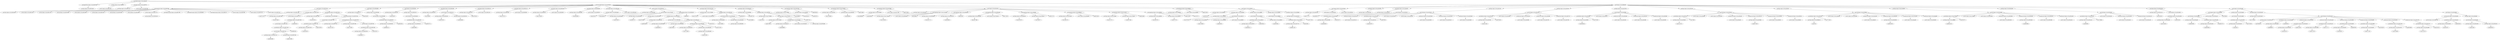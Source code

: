strict digraph  {
<_ast.alias object at 0xa18927a90>;
<_ast.ImportFrom object at 0xa189279d0>;
<_ast.Str object at 0xa18927950>;
<_ast.Expr object at 0xa17db2e50>;
<_ast.Store object at 0x10295c290>;
<_ast.Name object at 0xa18927a10>;
<_ast.Str object at 0xa189278d0>;
<_ast.Assign object at 0xa1aa06750>;
<_ast.arg object at 0xa18927910>;
<_ast.arg object at 0xa18927310>;
<_ast.arg object at 0xa18927890>;
<_ast.arg object at 0xa18927f90>;
<_ast.arg object at 0xa18927810>;
<_ast.arg object at 0xa189276d0>;
<_ast.arg object at 0xa18927fd0>;
<_ast.Load object at 0x10295c1d0>;
<_ast.List object at 0xa18927710>;
<_ast.NameConstant object at 0xa189275d0>;
<_ast.NameConstant object at 0xa18eb3e90>;
<_ast.NameConstant object at 0xa1afa0110>;
<_ast.Str object at 0xa18927690>;
<_ast.Str object at 0xa18927510>;
<_ast.Str object at 0xa18927610>;
<_ast.arguments object at 0xa18927990>;
<_ast.Name object at 0xa18927590>;
Load7212373;
<_ast.Name object at 0xa189274d0>;
Store8578409;
<_ast.Name object at 0xa18927210>;
Load3826489;
<_ast.Name object at 0xa189272d0>;
Load6118598;
<_ast.Call object at 0xa18927410>;
<_ast.Attribute object at 0xa18927190>;
Load8666199;
<_ast.Call object at 0xa18927350>;
<_ast.Attribute object at 0xa189270d0>;
Load6394516;
<_ast.Call object at 0xa18927110>;
<_ast.Assign object at 0xa189271d0>;
<_ast.Name object at 0xa189273d0>;
Store3654790;
<_ast.Add object at 0x10295cc90>;
<_ast.Name object at 0xa18927c90>;
Load5645456;
<_ast.Attribute object at 0xa18927790>;
Load4728709;
<_ast.Call object at 0xa189277d0>;
<_ast.Name object at 0xa18927150>;
Store7057150;
<_ast.Name object at 0xa18927490>;
Load1725438;
<_ast.Name object at 0xa199327d0>;
Load3668171;
<_ast.Attribute object at 0xa18927e90>;
Load9136512;
<_ast.Call object at 0xa18927f50>;
<_ast.comprehension object at 0xa18927550>;
<_ast.ListComp object at 0xa18927390>;
<_ast.AugAssign object at 0xa18927290>;
<_ast.If object at 0xa18927450>;
<_ast.Name object at 0xa19932710>;
Load4914997;
<_ast.Name object at 0xa199325d0>;
Load9906114;
<_ast.Attribute object at 0xa19932610>;
Load5622931;
<_ast.Call object at 0xa19932690>;
<_ast.Expr object at 0xa199326d0>;
<_ast.If object at 0xa16934090>;
<_ast.Name object at 0xa19932550>;
Load4345487;
<_ast.Name object at 0xa19932410>;
Load9239645;
<_ast.Attribute object at 0xa19932450>;
Load6255772;
<_ast.Call object at 0xa199324d0>;
<_ast.Expr object at 0xa19932510>;
<_ast.If object at 0xa19932590>;
<_ast.Name object at 0xa19932350>;
Store505985;
<_ast.Name object at 0xa199322d0>;
Load8255419;
<_ast.Name object at 0xa19932250>;
Load9404889;
<_ast.Call object at 0xa19932310>;
<_ast.Assign object at 0xa19932390>;
<_ast.Name object at 0xa19932190>;
Store5783210;
<_ast.Str object at 0xa19932150>;
<_ast.Assign object at 0xa19932210>;
<_ast.Name object at 0xa199320d0>;
Store3276174;
<_ast.Str object at 0xa19932090>;
<_ast.Assign object at 0xa19932110>;
<_ast.Name object at 0xa19932910>;
Store1193455;
<_ast.Str object at 0xa19932950>;
<_ast.Assign object at 0xa19932050>;
<_ast.Name object at 0xa19932f90>;
Store9530605;
<_ast.Str object at 0xa19932f10>;
<_ast.Assign object at 0xa19932fd0>;
<_ast.Name object at 0xa19932e90>;
Store923410;
<_ast.Str object at 0xa19932e50>;
<_ast.Assign object at 0xa19932ed0>;
<_ast.Name object at 0xa19932dd0>;
Store3363879;
<_ast.Name object at 0xa19932d90>;
Load4025932;
<_ast.Name object at 0xa19932d50>;
Load3981157;
<_ast.Call object at 0xa17f16cd0>;
<_ast.Name object at 0xa19932cd0>;
Store9730588;
<_ast.Name object at 0xa19932c50>;
Load5620565;
<_ast.Mod object at 0x102961090>;
<_ast.Name object at 0xa19932bd0>;
Load9439675;
<_ast.Name object at 0xa19932b90>;
Load2798527;
<_ast.Name object at 0xa19932b10>;
Load2720406;
<_ast.Name object at 0xa19932a90>;
Load5531852;
<_ast.Index object at 0xa19932ad0>;
<_ast.Subscript object at 0xa19932b50>;
Load1791763;
<_ast.Tuple object at 0xa19932c10>;
Load1032211;
<_ast.BinOp object at 0xa19932c90>;
<_ast.AugAssign object at 0xa19932d10>;
Add800622;
<_ast.For object at 0xa19932e10>;
<_ast.Name object at 0xa1c320d90>;
Store1537528;
<_ast.Str object at 0xa19932a10>;
<_ast.Name object at 0xa19932f50>;
Load7229944;
<_ast.Num object at 0xa19932850>;
<_ast.Index object at 0xa19932650>;
<_ast.Subscript object at 0xa199321d0>;
Load2439098;
<_ast.BinOp object at 0xa19932a50>;
Mod9300373;
<_ast.Assign object at 0xa1a191150>;
<_ast.Name object at 0xa19ed39d0>;
Store3667705;
<_ast.Name object at 0xa17f16090>;
Load613444;
<_ast.Name object at 0xa17f163d0>;
Load2576621;
<_ast.Name object at 0xa1aabe210>;
Load4369863;
<_ast.Sub object at 0x10295cd50>;
<_ast.Num object at 0xa1687ed90>;
<_ast.BinOp object at 0xa18cb4ed0>;
<_ast.Tuple object at 0xa17f16c10>;
Load8677614;
<_ast.BinOp object at 0xa1a907f50>;
Mod4366863;
<_ast.Assign object at 0xa16e2ab10>;
<_ast.Name object at 0xa1a27dd90>;
Store9559181;
<_ast.Name object at 0xa1a9e4090>;
Load393728;
<_ast.AugAssign object at 0xa1ad21e50>;
Add3390236;
<_ast.Name object at 0xa1aa03250>;
Store7330648;
<_ast.Name object at 0xa1b065450>;
Load4090064;
<_ast.AugAssign object at 0xa17dcf350>;
Add5754892;
<_ast.Name object at 0xa197e9390>;
Store3680982;
<_ast.Str object at 0xa18c17390>;
<_ast.AugAssign object at 0xa1af72990>;
Add3735944;
<_ast.Name object at 0xa1a09ca50>;
Load4038046;
<_ast.Name object at 0xa1744ea50>;
Store2349282;
<_ast.Str object at 0xa16934950>;
<_ast.AugAssign object at 0xa17447f90>;
Add1388902;
<_ast.Name object at 0xa16934b50>;
Store4431712;
<_ast.Name object at 0xa16934150>;
Load9448945;
<_ast.AugAssign object at 0xa16934b10>;
Add4502087;
<_ast.Name object at 0xa16934a90>;
Store1877388;
<_ast.Str object at 0xa17fa3190>;
<_ast.AugAssign object at 0xa16934ad0>;
Add1113676;
<_ast.Name object at 0xa16d62c90>;
Store8763570;
<_ast.Name object at 0xa167f9a10>;
Load7306577;
<_ast.AugAssign object at 0xa1c0d3490>;
Add3313179;
<_ast.Name object at 0xa1a974650>;
Store2894176;
<_ast.Str object at 0xa183baf50>;
<_ast.AugAssign object at 0xa18df4a50>;
Add4023349;
<_ast.Name object at 0xa1c519bd0>;
Store9110721;
<_ast.Name object at 0xa17f1fa50>;
Load8072486;
<_ast.AugAssign object at 0xa1a1ca150>;
Add3304398;
<_ast.Name object at 0xa1ad4f550>;
Store5920735;
<_ast.Name object at 0xa1ad4f350>;
Load8707730;
<_ast.AugAssign object at 0xa1ad4f3d0>;
Add5224283;
<_ast.If object at 0xa18cc8150>;
<_ast.Name object at 0xa1ad4f2d0>;
Store743712;
<_ast.Str object at 0xa1ad4f490>;
<_ast.AugAssign object at 0xa1ad4f450>;
Add4720350;
<_ast.Name object at 0xa1ad4f410>;
Load2826120;
<_ast.Name object at 0xa1ad4f390>;
Store7970522;
<_ast.Name object at 0xa1ad4f310>;
Load1764039;
<_ast.Name object at 0xa1ad4f090>;
Load622602;
<_ast.Str object at 0xa1ad4f290>;
<_ast.Call object at 0xa1ad4f110>;
<_ast.Assign object at 0xa1ad4f190>;
<_ast.Name object at 0xa1ad4f150>;
Load3485121;
<_ast.Attribute object at 0xa1ad4f210>;
Load9196214;
<_ast.Name object at 0xa1ad4f610>;
Load5033641;
<_ast.Call object at 0xa1ad4f1d0>;
<_ast.Expr object at 0xa1ad4ff50>;
<_ast.Name object at 0xa1a5e7710>;
Load6621140;
<_ast.Attribute object at 0xa1ad4f050>;
Load319651;
<_ast.Call object at 0xa1ad4fd50>;
<_ast.Expr object at 0xa1ad4f0d0>;
<_ast.Name object at 0xa1af22c50>;
Load5472799;
<_ast.Return object at 0xa1af2b890>;
<_ast.If object at 0xa1ad4f250>;
<_ast.FunctionDef object at 0xa1a9070d0>;
<_ast.Name object at 0xa1af22310>;
Load4721774;
<_ast.Eq object at 0x102961a90>;
<_ast.Str object at 0xa1af22b10>;
<_ast.Compare object at 0xa1af22ed0>;
<_ast.alias object at 0xa1af22250>;
<_ast.Import object at 0xa1ab32650>;
<_ast.Name object at 0xa1af22050>;
Store8389774;
<_ast.Name object at 0xa1af22090>;
Load3484338;
<_ast.Attribute object at 0xa1af220d0>;
Load8184272;
<_ast.Str object at 0xa1af22110>;
<_ast.keyword object at 0xa1af22150>;
<_ast.Call object at 0xa1af22d10>;
<_ast.Assign object at 0xa1aabed50>;
<_ast.Name object at 0xa1af22210>;
Load1823570;
<_ast.Attribute object at 0xa1af22290>;
Load987569;
<_ast.Str object at 0xa1af22350>;
<_ast.Str object at 0xa1af222d0>;
<_ast.Str object at 0xa1af22390>;
<_ast.keyword object at 0xa1af223d0>;
<_ast.Str object at 0xa1af22410>;
<_ast.keyword object at 0xa1af22450>;
<_ast.Str object at 0xa1af22490>;
<_ast.keyword object at 0xa1af224d0>;
<_ast.Call object at 0xa1af22190>;
<_ast.Expr object at 0xa1af221d0>;
<_ast.Name object at 0xa1af22590>;
Load2221444;
<_ast.Attribute object at 0xa1af225d0>;
Load9793630;
<_ast.Str object at 0xa1af22650>;
<_ast.Str object at 0xa1af226d0>;
<_ast.keyword object at 0xa1af22610>;
<_ast.Str object at 0xa1af22750>;
<_ast.keyword object at 0xa1af22690>;
<_ast.Str object at 0xa1af227d0>;
<_ast.keyword object at 0xa1af22710>;
<_ast.Call object at 0xa1af22510>;
<_ast.Expr object at 0xa1af22550>;
<_ast.Name object at 0xa1af22f50>;
Load2858244;
<_ast.Attribute object at 0xa1af22f90>;
Load3155852;
<_ast.Str object at 0xa1af22f10>;
<_ast.Str object at 0xa1af22e50>;
<_ast.keyword object at 0xa1af22e90>;
<_ast.Str object at 0xa1af22dd0>;
<_ast.keyword object at 0xa1af22e10>;
<_ast.Str object at 0xa1af22d50>;
<_ast.keyword object at 0xa1af22d90>;
<_ast.Call object at 0xa1af22fd0>;
<_ast.Expr object at 0xa1af22790>;
<_ast.Name object at 0xa1af22bd0>;
Load1214725;
<_ast.Attribute object at 0xa1af22c10>;
Load21696;
<_ast.Str object at 0xa1af22b90>;
<_ast.Str object at 0xa1af22b50>;
<_ast.Str object at 0xa1af22a90>;
<_ast.keyword object at 0xa1af22ad0>;
<_ast.Name object at 0xa1af229d0>;
Load8170236;
<_ast.keyword object at 0xa1af22a10>;
<_ast.Str object at 0xa1af22950>;
<_ast.keyword object at 0xa1af22990>;
<_ast.Str object at 0xa1af228d0>;
<_ast.keyword object at 0xa1af22910>;
<_ast.Call object at 0xa1af22c90>;
<_ast.Expr object at 0xa1af22cd0>;
<_ast.Name object at 0xa16b8dc10>;
Load7343;
<_ast.Attribute object at 0xa1af22850>;
Load7731388;
<_ast.Str object at 0xa1ae6c4d0>;
<_ast.Str object at 0xa1a923f50>;
<_ast.Str object at 0xa1afe6e10>;
<_ast.keyword object at 0xa16a24450>;
<_ast.Name object at 0xa18845590>;
Load9422505;
<_ast.keyword object at 0xa19942f50>;
<_ast.Str object at 0xa1afaaad0>;
<_ast.keyword object at 0xa17ba1650>;
<_ast.Str object at 0xa16cf4450>;
<_ast.keyword object at 0xa1afaa990>;
<_ast.Call object at 0xa1af22890>;
<_ast.Expr object at 0xa1af22810>;
<_ast.Name object at 0xa1aff8fd0>;
Load6441419;
<_ast.Attribute object at 0xa17fc6950>;
Load9248775;
<_ast.Str object at 0xa17e9fb10>;
<_ast.Str object at 0xa19932490>;
<_ast.Str object at 0xa19932290>;
<_ast.keyword object at 0xa19932890>;
<_ast.Name object at 0xa199323d0>;
Load4926094;
<_ast.keyword object at 0xa199328d0>;
<_ast.Str object at 0xa199329d0>;
<_ast.keyword object at 0xa19932810>;
<_ast.Str object at 0xa190c4410>;
<_ast.keyword object at 0xa190c4450>;
<_ast.Call object at 0xa16cae9d0>;
<_ast.Expr object at 0xa1c5e3850>;
<_ast.Name object at 0xa190c4310>;
Load563938;
<_ast.Attribute object at 0xa190c4350>;
Load1198684;
<_ast.Str object at 0xa190c42d0>;
<_ast.Str object at 0xa190c4250>;
<_ast.keyword object at 0xa190c4290>;
<_ast.Str object at 0xa190c41d0>;
<_ast.keyword object at 0xa190c4210>;
<_ast.Call object at 0xa190c4390>;
<_ast.Expr object at 0xa190c43d0>;
<_ast.Name object at 0xa190c4110>;
Store1943015;
<_ast.Name object at 0xa190c4090>;
Load7243019;
<_ast.Attribute object at 0xa190c4050>;
Load6354340;
<_ast.Call object at 0xa190c40d0>;
<_ast.Assign object at 0xa190c4190>;
<_ast.Name object at 0xa190c4ed0>;
Load6503892;
<_ast.Name object at 0xa190c4e50>;
Load9539594;
<_ast.Attribute object at 0xa190c4e90>;
Load4081779;
<_ast.Call object at 0xa190c4f50>;
<_ast.Num object at 0xa190c4e10>;
<_ast.Compare object at 0xa190c4f90>;
Eq7190264;
<_ast.Name object at 0xa190c4d10>;
Load34165;
<_ast.Attribute object at 0xa190c4d50>;
Load7782055;
<_ast.Call object at 0xa190c4d90>;
<_ast.Expr object at 0xa190c4dd0>;
<_ast.Name object at 0xa190c4c90>;
Store7200846;
<_ast.Name object at 0xa190c4c10>;
Load7883425;
<_ast.Name object at 0xa190c4b90>;
Load8696872;
<_ast.Attribute object at 0xa190c4bd0>;
Load4984554;
<_ast.Name object at 0xa190c4ad0>;
Load4503514;
<_ast.Attribute object at 0xa190c4b10>;
Load9213539;
<_ast.keyword object at 0xa190c4b50>;
<_ast.Name object at 0xa190c49d0>;
Load9131790;
<_ast.Attribute object at 0xa190c4a10>;
Load5721772;
<_ast.keyword object at 0xa190c4a50>;
<_ast.Name object at 0xa190c4910>;
Load5830911;
<_ast.Attribute object at 0xa190c4950>;
Load3636793;
<_ast.keyword object at 0xa190c4990>;
<_ast.Name object at 0xa190c4850>;
Load8712195;
<_ast.Attribute object at 0xa190c4890>;
Load7508276;
<_ast.keyword object at 0xa190c48d0>;
<_ast.Name object at 0xa190c4790>;
Load5705068;
<_ast.Attribute object at 0xa190c47d0>;
Load6303989;
<_ast.keyword object at 0xa190c4810>;
<_ast.Name object at 0xa190c46d0>;
Load1287183;
<_ast.Attribute object at 0xa190c4710>;
Load1454723;
<_ast.keyword object at 0xa190c4750>;
<_ast.Call object at 0xa190c4c50>;
<_ast.Assign object at 0xa190c4cd0>;
<_ast.Not object at 0x1029617d0>;
<_ast.Name object at 0xa190c45d0>;
Load1644797;
<_ast.Attribute object at 0xa190c4610>;
Load3833520;
<_ast.UnaryOp object at 0xa190c4650>;
<_ast.Name object at 0xa190c4550>;
Load223199;
<_ast.Name object at 0xa190c4510>;
Load5006745;
<_ast.Call object at 0xa190c4590>;
<_ast.Expr object at 0xa1a9c9ad0>;
<_ast.If object at 0xa190c4690>;
<_ast.If object at 0xa190c4490>;
<_ast.If object at 0xa189de290>;
<_ast.Module object at 0xa1aebaa50>;
<_ast.ImportFrom object at 0xa189279d0> -> <_ast.alias object at 0xa18927a90>;
<_ast.Expr object at 0xa17db2e50> -> <_ast.Str object at 0xa18927950>;
<_ast.Name object at 0xa18927a10> -> <_ast.Store object at 0x10295c290>;
<_ast.Assign object at 0xa1aa06750> -> <_ast.Name object at 0xa18927a10>;
<_ast.Assign object at 0xa1aa06750> -> <_ast.Str object at 0xa189278d0>;
<_ast.List object at 0xa18927710> -> <_ast.Load object at 0x10295c1d0>;
<_ast.arguments object at 0xa18927990> -> <_ast.arg object at 0xa18927910>;
<_ast.arguments object at 0xa18927990> -> <_ast.arg object at 0xa18927310>;
<_ast.arguments object at 0xa18927990> -> <_ast.arg object at 0xa18927890>;
<_ast.arguments object at 0xa18927990> -> <_ast.arg object at 0xa18927f90>;
<_ast.arguments object at 0xa18927990> -> <_ast.arg object at 0xa18927810>;
<_ast.arguments object at 0xa18927990> -> <_ast.arg object at 0xa189276d0>;
<_ast.arguments object at 0xa18927990> -> <_ast.arg object at 0xa18927fd0>;
<_ast.arguments object at 0xa18927990> -> <_ast.List object at 0xa18927710>;
<_ast.arguments object at 0xa18927990> -> <_ast.NameConstant object at 0xa189275d0>;
<_ast.arguments object at 0xa18927990> -> <_ast.NameConstant object at 0xa18eb3e90>;
<_ast.arguments object at 0xa18927990> -> <_ast.NameConstant object at 0xa1afa0110>;
<_ast.arguments object at 0xa18927990> -> <_ast.Str object at 0xa18927690>;
<_ast.arguments object at 0xa18927990> -> <_ast.Str object at 0xa18927510>;
<_ast.arguments object at 0xa18927990> -> <_ast.Str object at 0xa18927610>;
<_ast.Name object at 0xa18927590> -> Load7212373;
<_ast.Name object at 0xa189274d0> -> Store8578409;
<_ast.Name object at 0xa18927210> -> Load3826489;
<_ast.Name object at 0xa189272d0> -> Load6118598;
<_ast.Call object at 0xa18927410> -> <_ast.Name object at 0xa18927210>;
<_ast.Call object at 0xa18927410> -> <_ast.Name object at 0xa189272d0>;
<_ast.Attribute object at 0xa18927190> -> <_ast.Call object at 0xa18927410>;
<_ast.Attribute object at 0xa18927190> -> Load8666199;
<_ast.Call object at 0xa18927350> -> <_ast.Attribute object at 0xa18927190>;
<_ast.Attribute object at 0xa189270d0> -> <_ast.Call object at 0xa18927350>;
<_ast.Attribute object at 0xa189270d0> -> Load6394516;
<_ast.Call object at 0xa18927110> -> <_ast.Attribute object at 0xa189270d0>;
<_ast.Assign object at 0xa189271d0> -> <_ast.Name object at 0xa189274d0>;
<_ast.Assign object at 0xa189271d0> -> <_ast.Call object at 0xa18927110>;
<_ast.Name object at 0xa189273d0> -> Store3654790;
<_ast.Name object at 0xa18927c90> -> Load5645456;
<_ast.Attribute object at 0xa18927790> -> <_ast.Name object at 0xa18927c90>;
<_ast.Attribute object at 0xa18927790> -> Load4728709;
<_ast.Call object at 0xa189277d0> -> <_ast.Attribute object at 0xa18927790>;
<_ast.Name object at 0xa18927150> -> Store7057150;
<_ast.Name object at 0xa18927490> -> Load1725438;
<_ast.Name object at 0xa199327d0> -> Load3668171;
<_ast.Attribute object at 0xa18927e90> -> <_ast.Name object at 0xa199327d0>;
<_ast.Attribute object at 0xa18927e90> -> Load9136512;
<_ast.Call object at 0xa18927f50> -> <_ast.Attribute object at 0xa18927e90>;
<_ast.comprehension object at 0xa18927550> -> <_ast.Name object at 0xa18927150>;
<_ast.comprehension object at 0xa18927550> -> <_ast.Name object at 0xa18927490>;
<_ast.comprehension object at 0xa18927550> -> <_ast.Call object at 0xa18927f50>;
<_ast.ListComp object at 0xa18927390> -> <_ast.Call object at 0xa189277d0>;
<_ast.ListComp object at 0xa18927390> -> <_ast.comprehension object at 0xa18927550>;
<_ast.AugAssign object at 0xa18927290> -> <_ast.Name object at 0xa189273d0>;
<_ast.AugAssign object at 0xa18927290> -> <_ast.Add object at 0x10295cc90>;
<_ast.AugAssign object at 0xa18927290> -> <_ast.ListComp object at 0xa18927390>;
<_ast.If object at 0xa18927450> -> <_ast.Name object at 0xa18927590>;
<_ast.If object at 0xa18927450> -> <_ast.Assign object at 0xa189271d0>;
<_ast.If object at 0xa18927450> -> <_ast.AugAssign object at 0xa18927290>;
<_ast.Name object at 0xa19932710> -> Load4914997;
<_ast.Name object at 0xa199325d0> -> Load9906114;
<_ast.Attribute object at 0xa19932610> -> <_ast.Name object at 0xa199325d0>;
<_ast.Attribute object at 0xa19932610> -> Load5622931;
<_ast.Call object at 0xa19932690> -> <_ast.Attribute object at 0xa19932610>;
<_ast.Expr object at 0xa199326d0> -> <_ast.Call object at 0xa19932690>;
<_ast.If object at 0xa16934090> -> <_ast.Name object at 0xa19932710>;
<_ast.If object at 0xa16934090> -> <_ast.Expr object at 0xa199326d0>;
<_ast.Name object at 0xa19932550> -> Load4345487;
<_ast.Name object at 0xa19932410> -> Load9239645;
<_ast.Attribute object at 0xa19932450> -> <_ast.Name object at 0xa19932410>;
<_ast.Attribute object at 0xa19932450> -> Load6255772;
<_ast.Call object at 0xa199324d0> -> <_ast.Attribute object at 0xa19932450>;
<_ast.Expr object at 0xa19932510> -> <_ast.Call object at 0xa199324d0>;
<_ast.If object at 0xa19932590> -> <_ast.Name object at 0xa19932550>;
<_ast.If object at 0xa19932590> -> <_ast.Expr object at 0xa19932510>;
<_ast.Name object at 0xa19932350> -> Store505985;
<_ast.Name object at 0xa199322d0> -> Load8255419;
<_ast.Name object at 0xa19932250> -> Load9404889;
<_ast.Call object at 0xa19932310> -> <_ast.Name object at 0xa199322d0>;
<_ast.Call object at 0xa19932310> -> <_ast.Name object at 0xa19932250>;
<_ast.Assign object at 0xa19932390> -> <_ast.Name object at 0xa19932350>;
<_ast.Assign object at 0xa19932390> -> <_ast.Call object at 0xa19932310>;
<_ast.Name object at 0xa19932190> -> Store5783210;
<_ast.Assign object at 0xa19932210> -> <_ast.Name object at 0xa19932190>;
<_ast.Assign object at 0xa19932210> -> <_ast.Str object at 0xa19932150>;
<_ast.Name object at 0xa199320d0> -> Store3276174;
<_ast.Assign object at 0xa19932110> -> <_ast.Name object at 0xa199320d0>;
<_ast.Assign object at 0xa19932110> -> <_ast.Str object at 0xa19932090>;
<_ast.Name object at 0xa19932910> -> Store1193455;
<_ast.Assign object at 0xa19932050> -> <_ast.Name object at 0xa19932910>;
<_ast.Assign object at 0xa19932050> -> <_ast.Str object at 0xa19932950>;
<_ast.Name object at 0xa19932f90> -> Store9530605;
<_ast.Assign object at 0xa19932fd0> -> <_ast.Name object at 0xa19932f90>;
<_ast.Assign object at 0xa19932fd0> -> <_ast.Str object at 0xa19932f10>;
<_ast.Name object at 0xa19932e90> -> Store923410;
<_ast.Assign object at 0xa19932ed0> -> <_ast.Name object at 0xa19932e90>;
<_ast.Assign object at 0xa19932ed0> -> <_ast.Str object at 0xa19932e50>;
<_ast.Name object at 0xa19932dd0> -> Store3363879;
<_ast.Name object at 0xa19932d90> -> Load4025932;
<_ast.Name object at 0xa19932d50> -> Load3981157;
<_ast.Call object at 0xa17f16cd0> -> <_ast.Name object at 0xa19932d90>;
<_ast.Call object at 0xa17f16cd0> -> <_ast.Name object at 0xa19932d50>;
<_ast.Name object at 0xa19932cd0> -> Store9730588;
<_ast.Name object at 0xa19932c50> -> Load5620565;
<_ast.Name object at 0xa19932bd0> -> Load9439675;
<_ast.Name object at 0xa19932b90> -> Load2798527;
<_ast.Name object at 0xa19932b10> -> Load2720406;
<_ast.Name object at 0xa19932a90> -> Load5531852;
<_ast.Index object at 0xa19932ad0> -> <_ast.Name object at 0xa19932a90>;
<_ast.Subscript object at 0xa19932b50> -> <_ast.Name object at 0xa19932b10>;
<_ast.Subscript object at 0xa19932b50> -> <_ast.Index object at 0xa19932ad0>;
<_ast.Subscript object at 0xa19932b50> -> Load1791763;
<_ast.Tuple object at 0xa19932c10> -> <_ast.Name object at 0xa19932bd0>;
<_ast.Tuple object at 0xa19932c10> -> <_ast.Name object at 0xa19932b90>;
<_ast.Tuple object at 0xa19932c10> -> <_ast.Subscript object at 0xa19932b50>;
<_ast.Tuple object at 0xa19932c10> -> Load1032211;
<_ast.BinOp object at 0xa19932c90> -> <_ast.Name object at 0xa19932c50>;
<_ast.BinOp object at 0xa19932c90> -> <_ast.Mod object at 0x102961090>;
<_ast.BinOp object at 0xa19932c90> -> <_ast.Tuple object at 0xa19932c10>;
<_ast.AugAssign object at 0xa19932d10> -> <_ast.Name object at 0xa19932cd0>;
<_ast.AugAssign object at 0xa19932d10> -> Add800622;
<_ast.AugAssign object at 0xa19932d10> -> <_ast.BinOp object at 0xa19932c90>;
<_ast.For object at 0xa19932e10> -> <_ast.Name object at 0xa19932dd0>;
<_ast.For object at 0xa19932e10> -> <_ast.Call object at 0xa17f16cd0>;
<_ast.For object at 0xa19932e10> -> <_ast.AugAssign object at 0xa19932d10>;
<_ast.Name object at 0xa1c320d90> -> Store1537528;
<_ast.Name object at 0xa19932f50> -> Load7229944;
<_ast.Index object at 0xa19932650> -> <_ast.Num object at 0xa19932850>;
<_ast.Subscript object at 0xa199321d0> -> <_ast.Name object at 0xa19932f50>;
<_ast.Subscript object at 0xa199321d0> -> <_ast.Index object at 0xa19932650>;
<_ast.Subscript object at 0xa199321d0> -> Load2439098;
<_ast.BinOp object at 0xa19932a50> -> <_ast.Str object at 0xa19932a10>;
<_ast.BinOp object at 0xa19932a50> -> Mod9300373;
<_ast.BinOp object at 0xa19932a50> -> <_ast.Subscript object at 0xa199321d0>;
<_ast.Assign object at 0xa1a191150> -> <_ast.Name object at 0xa1c320d90>;
<_ast.Assign object at 0xa1a191150> -> <_ast.BinOp object at 0xa19932a50>;
<_ast.Name object at 0xa19ed39d0> -> Store3667705;
<_ast.Name object at 0xa17f16090> -> Load613444;
<_ast.Name object at 0xa17f163d0> -> Load2576621;
<_ast.Name object at 0xa1aabe210> -> Load4369863;
<_ast.BinOp object at 0xa18cb4ed0> -> <_ast.Name object at 0xa1aabe210>;
<_ast.BinOp object at 0xa18cb4ed0> -> <_ast.Sub object at 0x10295cd50>;
<_ast.BinOp object at 0xa18cb4ed0> -> <_ast.Num object at 0xa1687ed90>;
<_ast.Tuple object at 0xa17f16c10> -> <_ast.Name object at 0xa17f163d0>;
<_ast.Tuple object at 0xa17f16c10> -> <_ast.BinOp object at 0xa18cb4ed0>;
<_ast.Tuple object at 0xa17f16c10> -> Load8677614;
<_ast.BinOp object at 0xa1a907f50> -> <_ast.Name object at 0xa17f16090>;
<_ast.BinOp object at 0xa1a907f50> -> Mod4366863;
<_ast.BinOp object at 0xa1a907f50> -> <_ast.Tuple object at 0xa17f16c10>;
<_ast.Assign object at 0xa16e2ab10> -> <_ast.Name object at 0xa19ed39d0>;
<_ast.Assign object at 0xa16e2ab10> -> <_ast.BinOp object at 0xa1a907f50>;
<_ast.Name object at 0xa1a27dd90> -> Store9559181;
<_ast.Name object at 0xa1a9e4090> -> Load393728;
<_ast.AugAssign object at 0xa1ad21e50> -> <_ast.Name object at 0xa1a27dd90>;
<_ast.AugAssign object at 0xa1ad21e50> -> Add3390236;
<_ast.AugAssign object at 0xa1ad21e50> -> <_ast.Name object at 0xa1a9e4090>;
<_ast.Name object at 0xa1aa03250> -> Store7330648;
<_ast.Name object at 0xa1b065450> -> Load4090064;
<_ast.AugAssign object at 0xa17dcf350> -> <_ast.Name object at 0xa1aa03250>;
<_ast.AugAssign object at 0xa17dcf350> -> Add5754892;
<_ast.AugAssign object at 0xa17dcf350> -> <_ast.Name object at 0xa1b065450>;
<_ast.Name object at 0xa197e9390> -> Store3680982;
<_ast.AugAssign object at 0xa1af72990> -> <_ast.Name object at 0xa197e9390>;
<_ast.AugAssign object at 0xa1af72990> -> Add3735944;
<_ast.AugAssign object at 0xa1af72990> -> <_ast.Str object at 0xa18c17390>;
<_ast.Name object at 0xa1a09ca50> -> Load4038046;
<_ast.Name object at 0xa1744ea50> -> Store2349282;
<_ast.AugAssign object at 0xa17447f90> -> <_ast.Name object at 0xa1744ea50>;
<_ast.AugAssign object at 0xa17447f90> -> Add1388902;
<_ast.AugAssign object at 0xa17447f90> -> <_ast.Str object at 0xa16934950>;
<_ast.Name object at 0xa16934b50> -> Store4431712;
<_ast.Name object at 0xa16934150> -> Load9448945;
<_ast.AugAssign object at 0xa16934b10> -> <_ast.Name object at 0xa16934b50>;
<_ast.AugAssign object at 0xa16934b10> -> Add4502087;
<_ast.AugAssign object at 0xa16934b10> -> <_ast.Name object at 0xa16934150>;
<_ast.Name object at 0xa16934a90> -> Store1877388;
<_ast.AugAssign object at 0xa16934ad0> -> <_ast.Name object at 0xa16934a90>;
<_ast.AugAssign object at 0xa16934ad0> -> Add1113676;
<_ast.AugAssign object at 0xa16934ad0> -> <_ast.Str object at 0xa17fa3190>;
<_ast.Name object at 0xa16d62c90> -> Store8763570;
<_ast.Name object at 0xa167f9a10> -> Load7306577;
<_ast.AugAssign object at 0xa1c0d3490> -> <_ast.Name object at 0xa16d62c90>;
<_ast.AugAssign object at 0xa1c0d3490> -> Add3313179;
<_ast.AugAssign object at 0xa1c0d3490> -> <_ast.Name object at 0xa167f9a10>;
<_ast.Name object at 0xa1a974650> -> Store2894176;
<_ast.AugAssign object at 0xa18df4a50> -> <_ast.Name object at 0xa1a974650>;
<_ast.AugAssign object at 0xa18df4a50> -> Add4023349;
<_ast.AugAssign object at 0xa18df4a50> -> <_ast.Str object at 0xa183baf50>;
<_ast.Name object at 0xa1c519bd0> -> Store9110721;
<_ast.Name object at 0xa17f1fa50> -> Load8072486;
<_ast.AugAssign object at 0xa1a1ca150> -> <_ast.Name object at 0xa1c519bd0>;
<_ast.AugAssign object at 0xa1a1ca150> -> Add3304398;
<_ast.AugAssign object at 0xa1a1ca150> -> <_ast.Name object at 0xa17f1fa50>;
<_ast.Name object at 0xa1ad4f550> -> Store5920735;
<_ast.Name object at 0xa1ad4f350> -> Load8707730;
<_ast.AugAssign object at 0xa1ad4f3d0> -> <_ast.Name object at 0xa1ad4f550>;
<_ast.AugAssign object at 0xa1ad4f3d0> -> Add5224283;
<_ast.AugAssign object at 0xa1ad4f3d0> -> <_ast.Name object at 0xa1ad4f350>;
<_ast.If object at 0xa18cc8150> -> <_ast.Name object at 0xa1a09ca50>;
<_ast.If object at 0xa18cc8150> -> <_ast.AugAssign object at 0xa17447f90>;
<_ast.If object at 0xa18cc8150> -> <_ast.AugAssign object at 0xa16934b10>;
<_ast.If object at 0xa18cc8150> -> <_ast.AugAssign object at 0xa16934ad0>;
<_ast.If object at 0xa18cc8150> -> <_ast.AugAssign object at 0xa1c0d3490>;
<_ast.If object at 0xa18cc8150> -> <_ast.AugAssign object at 0xa18df4a50>;
<_ast.If object at 0xa18cc8150> -> <_ast.AugAssign object at 0xa1a1ca150>;
<_ast.If object at 0xa18cc8150> -> <_ast.AugAssign object at 0xa1ad4f3d0>;
<_ast.Name object at 0xa1ad4f2d0> -> Store743712;
<_ast.AugAssign object at 0xa1ad4f450> -> <_ast.Name object at 0xa1ad4f2d0>;
<_ast.AugAssign object at 0xa1ad4f450> -> Add4720350;
<_ast.AugAssign object at 0xa1ad4f450> -> <_ast.Str object at 0xa1ad4f490>;
<_ast.Name object at 0xa1ad4f410> -> Load2826120;
<_ast.Name object at 0xa1ad4f390> -> Store7970522;
<_ast.Name object at 0xa1ad4f310> -> Load1764039;
<_ast.Name object at 0xa1ad4f090> -> Load622602;
<_ast.Call object at 0xa1ad4f110> -> <_ast.Name object at 0xa1ad4f310>;
<_ast.Call object at 0xa1ad4f110> -> <_ast.Name object at 0xa1ad4f090>;
<_ast.Call object at 0xa1ad4f110> -> <_ast.Str object at 0xa1ad4f290>;
<_ast.Assign object at 0xa1ad4f190> -> <_ast.Name object at 0xa1ad4f390>;
<_ast.Assign object at 0xa1ad4f190> -> <_ast.Call object at 0xa1ad4f110>;
<_ast.Name object at 0xa1ad4f150> -> Load3485121;
<_ast.Attribute object at 0xa1ad4f210> -> <_ast.Name object at 0xa1ad4f150>;
<_ast.Attribute object at 0xa1ad4f210> -> Load9196214;
<_ast.Name object at 0xa1ad4f610> -> Load5033641;
<_ast.Call object at 0xa1ad4f1d0> -> <_ast.Attribute object at 0xa1ad4f210>;
<_ast.Call object at 0xa1ad4f1d0> -> <_ast.Name object at 0xa1ad4f610>;
<_ast.Expr object at 0xa1ad4ff50> -> <_ast.Call object at 0xa1ad4f1d0>;
<_ast.Name object at 0xa1a5e7710> -> Load6621140;
<_ast.Attribute object at 0xa1ad4f050> -> <_ast.Name object at 0xa1a5e7710>;
<_ast.Attribute object at 0xa1ad4f050> -> Load319651;
<_ast.Call object at 0xa1ad4fd50> -> <_ast.Attribute object at 0xa1ad4f050>;
<_ast.Expr object at 0xa1ad4f0d0> -> <_ast.Call object at 0xa1ad4fd50>;
<_ast.Name object at 0xa1af22c50> -> Load5472799;
<_ast.Return object at 0xa1af2b890> -> <_ast.Name object at 0xa1af22c50>;
<_ast.If object at 0xa1ad4f250> -> <_ast.Name object at 0xa1ad4f410>;
<_ast.If object at 0xa1ad4f250> -> <_ast.Assign object at 0xa1ad4f190>;
<_ast.If object at 0xa1ad4f250> -> <_ast.Expr object at 0xa1ad4ff50>;
<_ast.If object at 0xa1ad4f250> -> <_ast.Expr object at 0xa1ad4f0d0>;
<_ast.If object at 0xa1ad4f250> -> <_ast.Return object at 0xa1af2b890>;
<_ast.FunctionDef object at 0xa1a9070d0> -> <_ast.arguments object at 0xa18927990>;
<_ast.FunctionDef object at 0xa1a9070d0> -> <_ast.If object at 0xa18927450>;
<_ast.FunctionDef object at 0xa1a9070d0> -> <_ast.If object at 0xa16934090>;
<_ast.FunctionDef object at 0xa1a9070d0> -> <_ast.If object at 0xa19932590>;
<_ast.FunctionDef object at 0xa1a9070d0> -> <_ast.Assign object at 0xa19932390>;
<_ast.FunctionDef object at 0xa1a9070d0> -> <_ast.Assign object at 0xa19932210>;
<_ast.FunctionDef object at 0xa1a9070d0> -> <_ast.Assign object at 0xa19932110>;
<_ast.FunctionDef object at 0xa1a9070d0> -> <_ast.Assign object at 0xa19932050>;
<_ast.FunctionDef object at 0xa1a9070d0> -> <_ast.Assign object at 0xa19932fd0>;
<_ast.FunctionDef object at 0xa1a9070d0> -> <_ast.Assign object at 0xa19932ed0>;
<_ast.FunctionDef object at 0xa1a9070d0> -> <_ast.For object at 0xa19932e10>;
<_ast.FunctionDef object at 0xa1a9070d0> -> <_ast.Assign object at 0xa1a191150>;
<_ast.FunctionDef object at 0xa1a9070d0> -> <_ast.Assign object at 0xa16e2ab10>;
<_ast.FunctionDef object at 0xa1a9070d0> -> <_ast.AugAssign object at 0xa1ad21e50>;
<_ast.FunctionDef object at 0xa1a9070d0> -> <_ast.AugAssign object at 0xa17dcf350>;
<_ast.FunctionDef object at 0xa1a9070d0> -> <_ast.AugAssign object at 0xa1af72990>;
<_ast.FunctionDef object at 0xa1a9070d0> -> <_ast.If object at 0xa18cc8150>;
<_ast.FunctionDef object at 0xa1a9070d0> -> <_ast.AugAssign object at 0xa1ad4f450>;
<_ast.FunctionDef object at 0xa1a9070d0> -> <_ast.If object at 0xa1ad4f250>;
<_ast.Name object at 0xa1af22310> -> Load4721774;
<_ast.Compare object at 0xa1af22ed0> -> <_ast.Name object at 0xa1af22310>;
<_ast.Compare object at 0xa1af22ed0> -> <_ast.Eq object at 0x102961a90>;
<_ast.Compare object at 0xa1af22ed0> -> <_ast.Str object at 0xa1af22b10>;
<_ast.Import object at 0xa1ab32650> -> <_ast.alias object at 0xa1af22250>;
<_ast.Name object at 0xa1af22050> -> Store8389774;
<_ast.Name object at 0xa1af22090> -> Load3484338;
<_ast.Attribute object at 0xa1af220d0> -> <_ast.Name object at 0xa1af22090>;
<_ast.Attribute object at 0xa1af220d0> -> Load8184272;
<_ast.keyword object at 0xa1af22150> -> <_ast.Str object at 0xa1af22110>;
<_ast.Call object at 0xa1af22d10> -> <_ast.Attribute object at 0xa1af220d0>;
<_ast.Call object at 0xa1af22d10> -> <_ast.keyword object at 0xa1af22150>;
<_ast.Assign object at 0xa1aabed50> -> <_ast.Name object at 0xa1af22050>;
<_ast.Assign object at 0xa1aabed50> -> <_ast.Call object at 0xa1af22d10>;
<_ast.Name object at 0xa1af22210> -> Load1823570;
<_ast.Attribute object at 0xa1af22290> -> <_ast.Name object at 0xa1af22210>;
<_ast.Attribute object at 0xa1af22290> -> Load987569;
<_ast.keyword object at 0xa1af223d0> -> <_ast.Str object at 0xa1af22390>;
<_ast.keyword object at 0xa1af22450> -> <_ast.Str object at 0xa1af22410>;
<_ast.keyword object at 0xa1af224d0> -> <_ast.Str object at 0xa1af22490>;
<_ast.Call object at 0xa1af22190> -> <_ast.Attribute object at 0xa1af22290>;
<_ast.Call object at 0xa1af22190> -> <_ast.Str object at 0xa1af22350>;
<_ast.Call object at 0xa1af22190> -> <_ast.Str object at 0xa1af222d0>;
<_ast.Call object at 0xa1af22190> -> <_ast.keyword object at 0xa1af223d0>;
<_ast.Call object at 0xa1af22190> -> <_ast.keyword object at 0xa1af22450>;
<_ast.Call object at 0xa1af22190> -> <_ast.keyword object at 0xa1af224d0>;
<_ast.Expr object at 0xa1af221d0> -> <_ast.Call object at 0xa1af22190>;
<_ast.Name object at 0xa1af22590> -> Load2221444;
<_ast.Attribute object at 0xa1af225d0> -> <_ast.Name object at 0xa1af22590>;
<_ast.Attribute object at 0xa1af225d0> -> Load9793630;
<_ast.keyword object at 0xa1af22610> -> <_ast.Str object at 0xa1af226d0>;
<_ast.keyword object at 0xa1af22690> -> <_ast.Str object at 0xa1af22750>;
<_ast.keyword object at 0xa1af22710> -> <_ast.Str object at 0xa1af227d0>;
<_ast.Call object at 0xa1af22510> -> <_ast.Attribute object at 0xa1af225d0>;
<_ast.Call object at 0xa1af22510> -> <_ast.Str object at 0xa1af22650>;
<_ast.Call object at 0xa1af22510> -> <_ast.keyword object at 0xa1af22610>;
<_ast.Call object at 0xa1af22510> -> <_ast.keyword object at 0xa1af22690>;
<_ast.Call object at 0xa1af22510> -> <_ast.keyword object at 0xa1af22710>;
<_ast.Expr object at 0xa1af22550> -> <_ast.Call object at 0xa1af22510>;
<_ast.Name object at 0xa1af22f50> -> Load2858244;
<_ast.Attribute object at 0xa1af22f90> -> <_ast.Name object at 0xa1af22f50>;
<_ast.Attribute object at 0xa1af22f90> -> Load3155852;
<_ast.keyword object at 0xa1af22e90> -> <_ast.Str object at 0xa1af22e50>;
<_ast.keyword object at 0xa1af22e10> -> <_ast.Str object at 0xa1af22dd0>;
<_ast.keyword object at 0xa1af22d90> -> <_ast.Str object at 0xa1af22d50>;
<_ast.Call object at 0xa1af22fd0> -> <_ast.Attribute object at 0xa1af22f90>;
<_ast.Call object at 0xa1af22fd0> -> <_ast.Str object at 0xa1af22f10>;
<_ast.Call object at 0xa1af22fd0> -> <_ast.keyword object at 0xa1af22e90>;
<_ast.Call object at 0xa1af22fd0> -> <_ast.keyword object at 0xa1af22e10>;
<_ast.Call object at 0xa1af22fd0> -> <_ast.keyword object at 0xa1af22d90>;
<_ast.Expr object at 0xa1af22790> -> <_ast.Call object at 0xa1af22fd0>;
<_ast.Name object at 0xa1af22bd0> -> Load1214725;
<_ast.Attribute object at 0xa1af22c10> -> <_ast.Name object at 0xa1af22bd0>;
<_ast.Attribute object at 0xa1af22c10> -> Load21696;
<_ast.keyword object at 0xa1af22ad0> -> <_ast.Str object at 0xa1af22a90>;
<_ast.Name object at 0xa1af229d0> -> Load8170236;
<_ast.keyword object at 0xa1af22a10> -> <_ast.Name object at 0xa1af229d0>;
<_ast.keyword object at 0xa1af22990> -> <_ast.Str object at 0xa1af22950>;
<_ast.keyword object at 0xa1af22910> -> <_ast.Str object at 0xa1af228d0>;
<_ast.Call object at 0xa1af22c90> -> <_ast.Attribute object at 0xa1af22c10>;
<_ast.Call object at 0xa1af22c90> -> <_ast.Str object at 0xa1af22b90>;
<_ast.Call object at 0xa1af22c90> -> <_ast.Str object at 0xa1af22b50>;
<_ast.Call object at 0xa1af22c90> -> <_ast.keyword object at 0xa1af22ad0>;
<_ast.Call object at 0xa1af22c90> -> <_ast.keyword object at 0xa1af22a10>;
<_ast.Call object at 0xa1af22c90> -> <_ast.keyword object at 0xa1af22990>;
<_ast.Call object at 0xa1af22c90> -> <_ast.keyword object at 0xa1af22910>;
<_ast.Expr object at 0xa1af22cd0> -> <_ast.Call object at 0xa1af22c90>;
<_ast.Name object at 0xa16b8dc10> -> Load7343;
<_ast.Attribute object at 0xa1af22850> -> <_ast.Name object at 0xa16b8dc10>;
<_ast.Attribute object at 0xa1af22850> -> Load7731388;
<_ast.keyword object at 0xa16a24450> -> <_ast.Str object at 0xa1afe6e10>;
<_ast.Name object at 0xa18845590> -> Load9422505;
<_ast.keyword object at 0xa19942f50> -> <_ast.Name object at 0xa18845590>;
<_ast.keyword object at 0xa17ba1650> -> <_ast.Str object at 0xa1afaaad0>;
<_ast.keyword object at 0xa1afaa990> -> <_ast.Str object at 0xa16cf4450>;
<_ast.Call object at 0xa1af22890> -> <_ast.Attribute object at 0xa1af22850>;
<_ast.Call object at 0xa1af22890> -> <_ast.Str object at 0xa1ae6c4d0>;
<_ast.Call object at 0xa1af22890> -> <_ast.Str object at 0xa1a923f50>;
<_ast.Call object at 0xa1af22890> -> <_ast.keyword object at 0xa16a24450>;
<_ast.Call object at 0xa1af22890> -> <_ast.keyword object at 0xa19942f50>;
<_ast.Call object at 0xa1af22890> -> <_ast.keyword object at 0xa17ba1650>;
<_ast.Call object at 0xa1af22890> -> <_ast.keyword object at 0xa1afaa990>;
<_ast.Expr object at 0xa1af22810> -> <_ast.Call object at 0xa1af22890>;
<_ast.Name object at 0xa1aff8fd0> -> Load6441419;
<_ast.Attribute object at 0xa17fc6950> -> <_ast.Name object at 0xa1aff8fd0>;
<_ast.Attribute object at 0xa17fc6950> -> Load9248775;
<_ast.keyword object at 0xa19932890> -> <_ast.Str object at 0xa19932290>;
<_ast.Name object at 0xa199323d0> -> Load4926094;
<_ast.keyword object at 0xa199328d0> -> <_ast.Name object at 0xa199323d0>;
<_ast.keyword object at 0xa19932810> -> <_ast.Str object at 0xa199329d0>;
<_ast.keyword object at 0xa190c4450> -> <_ast.Str object at 0xa190c4410>;
<_ast.Call object at 0xa16cae9d0> -> <_ast.Attribute object at 0xa17fc6950>;
<_ast.Call object at 0xa16cae9d0> -> <_ast.Str object at 0xa17e9fb10>;
<_ast.Call object at 0xa16cae9d0> -> <_ast.Str object at 0xa19932490>;
<_ast.Call object at 0xa16cae9d0> -> <_ast.keyword object at 0xa19932890>;
<_ast.Call object at 0xa16cae9d0> -> <_ast.keyword object at 0xa199328d0>;
<_ast.Call object at 0xa16cae9d0> -> <_ast.keyword object at 0xa19932810>;
<_ast.Call object at 0xa16cae9d0> -> <_ast.keyword object at 0xa190c4450>;
<_ast.Expr object at 0xa1c5e3850> -> <_ast.Call object at 0xa16cae9d0>;
<_ast.Name object at 0xa190c4310> -> Load563938;
<_ast.Attribute object at 0xa190c4350> -> <_ast.Name object at 0xa190c4310>;
<_ast.Attribute object at 0xa190c4350> -> Load1198684;
<_ast.keyword object at 0xa190c4290> -> <_ast.Str object at 0xa190c4250>;
<_ast.keyword object at 0xa190c4210> -> <_ast.Str object at 0xa190c41d0>;
<_ast.Call object at 0xa190c4390> -> <_ast.Attribute object at 0xa190c4350>;
<_ast.Call object at 0xa190c4390> -> <_ast.Str object at 0xa190c42d0>;
<_ast.Call object at 0xa190c4390> -> <_ast.keyword object at 0xa190c4290>;
<_ast.Call object at 0xa190c4390> -> <_ast.keyword object at 0xa190c4210>;
<_ast.Expr object at 0xa190c43d0> -> <_ast.Call object at 0xa190c4390>;
<_ast.Name object at 0xa190c4110> -> Store1943015;
<_ast.Name object at 0xa190c4090> -> Load7243019;
<_ast.Attribute object at 0xa190c4050> -> <_ast.Name object at 0xa190c4090>;
<_ast.Attribute object at 0xa190c4050> -> Load6354340;
<_ast.Call object at 0xa190c40d0> -> <_ast.Attribute object at 0xa190c4050>;
<_ast.Assign object at 0xa190c4190> -> <_ast.Name object at 0xa190c4110>;
<_ast.Assign object at 0xa190c4190> -> <_ast.Call object at 0xa190c40d0>;
<_ast.Name object at 0xa190c4ed0> -> Load6503892;
<_ast.Name object at 0xa190c4e50> -> Load9539594;
<_ast.Attribute object at 0xa190c4e90> -> <_ast.Name object at 0xa190c4e50>;
<_ast.Attribute object at 0xa190c4e90> -> Load4081779;
<_ast.Call object at 0xa190c4f50> -> <_ast.Name object at 0xa190c4ed0>;
<_ast.Call object at 0xa190c4f50> -> <_ast.Attribute object at 0xa190c4e90>;
<_ast.Compare object at 0xa190c4f90> -> <_ast.Call object at 0xa190c4f50>;
<_ast.Compare object at 0xa190c4f90> -> Eq7190264;
<_ast.Compare object at 0xa190c4f90> -> <_ast.Num object at 0xa190c4e10>;
<_ast.Name object at 0xa190c4d10> -> Load34165;
<_ast.Attribute object at 0xa190c4d50> -> <_ast.Name object at 0xa190c4d10>;
<_ast.Attribute object at 0xa190c4d50> -> Load7782055;
<_ast.Call object at 0xa190c4d90> -> <_ast.Attribute object at 0xa190c4d50>;
<_ast.Expr object at 0xa190c4dd0> -> <_ast.Call object at 0xa190c4d90>;
<_ast.Name object at 0xa190c4c90> -> Store7200846;
<_ast.Name object at 0xa190c4c10> -> Load7883425;
<_ast.Name object at 0xa190c4b90> -> Load8696872;
<_ast.Attribute object at 0xa190c4bd0> -> <_ast.Name object at 0xa190c4b90>;
<_ast.Attribute object at 0xa190c4bd0> -> Load4984554;
<_ast.Name object at 0xa190c4ad0> -> Load4503514;
<_ast.Attribute object at 0xa190c4b10> -> <_ast.Name object at 0xa190c4ad0>;
<_ast.Attribute object at 0xa190c4b10> -> Load9213539;
<_ast.keyword object at 0xa190c4b50> -> <_ast.Attribute object at 0xa190c4b10>;
<_ast.Name object at 0xa190c49d0> -> Load9131790;
<_ast.Attribute object at 0xa190c4a10> -> <_ast.Name object at 0xa190c49d0>;
<_ast.Attribute object at 0xa190c4a10> -> Load5721772;
<_ast.keyword object at 0xa190c4a50> -> <_ast.Attribute object at 0xa190c4a10>;
<_ast.Name object at 0xa190c4910> -> Load5830911;
<_ast.Attribute object at 0xa190c4950> -> <_ast.Name object at 0xa190c4910>;
<_ast.Attribute object at 0xa190c4950> -> Load3636793;
<_ast.keyword object at 0xa190c4990> -> <_ast.Attribute object at 0xa190c4950>;
<_ast.Name object at 0xa190c4850> -> Load8712195;
<_ast.Attribute object at 0xa190c4890> -> <_ast.Name object at 0xa190c4850>;
<_ast.Attribute object at 0xa190c4890> -> Load7508276;
<_ast.keyword object at 0xa190c48d0> -> <_ast.Attribute object at 0xa190c4890>;
<_ast.Name object at 0xa190c4790> -> Load5705068;
<_ast.Attribute object at 0xa190c47d0> -> <_ast.Name object at 0xa190c4790>;
<_ast.Attribute object at 0xa190c47d0> -> Load6303989;
<_ast.keyword object at 0xa190c4810> -> <_ast.Attribute object at 0xa190c47d0>;
<_ast.Name object at 0xa190c46d0> -> Load1287183;
<_ast.Attribute object at 0xa190c4710> -> <_ast.Name object at 0xa190c46d0>;
<_ast.Attribute object at 0xa190c4710> -> Load1454723;
<_ast.keyword object at 0xa190c4750> -> <_ast.Attribute object at 0xa190c4710>;
<_ast.Call object at 0xa190c4c50> -> <_ast.Name object at 0xa190c4c10>;
<_ast.Call object at 0xa190c4c50> -> <_ast.Attribute object at 0xa190c4bd0>;
<_ast.Call object at 0xa190c4c50> -> <_ast.keyword object at 0xa190c4b50>;
<_ast.Call object at 0xa190c4c50> -> <_ast.keyword object at 0xa190c4a50>;
<_ast.Call object at 0xa190c4c50> -> <_ast.keyword object at 0xa190c4990>;
<_ast.Call object at 0xa190c4c50> -> <_ast.keyword object at 0xa190c48d0>;
<_ast.Call object at 0xa190c4c50> -> <_ast.keyword object at 0xa190c4810>;
<_ast.Call object at 0xa190c4c50> -> <_ast.keyword object at 0xa190c4750>;
<_ast.Assign object at 0xa190c4cd0> -> <_ast.Name object at 0xa190c4c90>;
<_ast.Assign object at 0xa190c4cd0> -> <_ast.Call object at 0xa190c4c50>;
<_ast.Name object at 0xa190c45d0> -> Load1644797;
<_ast.Attribute object at 0xa190c4610> -> <_ast.Name object at 0xa190c45d0>;
<_ast.Attribute object at 0xa190c4610> -> Load3833520;
<_ast.UnaryOp object at 0xa190c4650> -> <_ast.Not object at 0x1029617d0>;
<_ast.UnaryOp object at 0xa190c4650> -> <_ast.Attribute object at 0xa190c4610>;
<_ast.Name object at 0xa190c4550> -> Load223199;
<_ast.Name object at 0xa190c4510> -> Load5006745;
<_ast.Call object at 0xa190c4590> -> <_ast.Name object at 0xa190c4550>;
<_ast.Call object at 0xa190c4590> -> <_ast.Name object at 0xa190c4510>;
<_ast.Expr object at 0xa1a9c9ad0> -> <_ast.Call object at 0xa190c4590>;
<_ast.If object at 0xa190c4690> -> <_ast.UnaryOp object at 0xa190c4650>;
<_ast.If object at 0xa190c4690> -> <_ast.Expr object at 0xa1a9c9ad0>;
<_ast.If object at 0xa190c4490> -> <_ast.Compare object at 0xa190c4f90>;
<_ast.If object at 0xa190c4490> -> <_ast.Expr object at 0xa190c4dd0>;
<_ast.If object at 0xa190c4490> -> <_ast.Assign object at 0xa190c4cd0>;
<_ast.If object at 0xa190c4490> -> <_ast.If object at 0xa190c4690>;
<_ast.If object at 0xa189de290> -> <_ast.Compare object at 0xa1af22ed0>;
<_ast.If object at 0xa189de290> -> <_ast.Import object at 0xa1ab32650>;
<_ast.If object at 0xa189de290> -> <_ast.Assign object at 0xa1aabed50>;
<_ast.If object at 0xa189de290> -> <_ast.Expr object at 0xa1af221d0>;
<_ast.If object at 0xa189de290> -> <_ast.Expr object at 0xa1af22550>;
<_ast.If object at 0xa189de290> -> <_ast.Expr object at 0xa1af22790>;
<_ast.If object at 0xa189de290> -> <_ast.Expr object at 0xa1af22cd0>;
<_ast.If object at 0xa189de290> -> <_ast.Expr object at 0xa1af22810>;
<_ast.If object at 0xa189de290> -> <_ast.Expr object at 0xa1c5e3850>;
<_ast.If object at 0xa189de290> -> <_ast.Expr object at 0xa190c43d0>;
<_ast.If object at 0xa189de290> -> <_ast.Assign object at 0xa190c4190>;
<_ast.If object at 0xa189de290> -> <_ast.If object at 0xa190c4490>;
<_ast.Module object at 0xa1aebaa50> -> <_ast.ImportFrom object at 0xa189279d0>;
<_ast.Module object at 0xa1aebaa50> -> <_ast.Expr object at 0xa17db2e50>;
<_ast.Module object at 0xa1aebaa50> -> <_ast.Assign object at 0xa1aa06750>;
<_ast.Module object at 0xa1aebaa50> -> <_ast.FunctionDef object at 0xa1a9070d0>;
<_ast.Module object at 0xa1aebaa50> -> <_ast.If object at 0xa189de290>;
}
